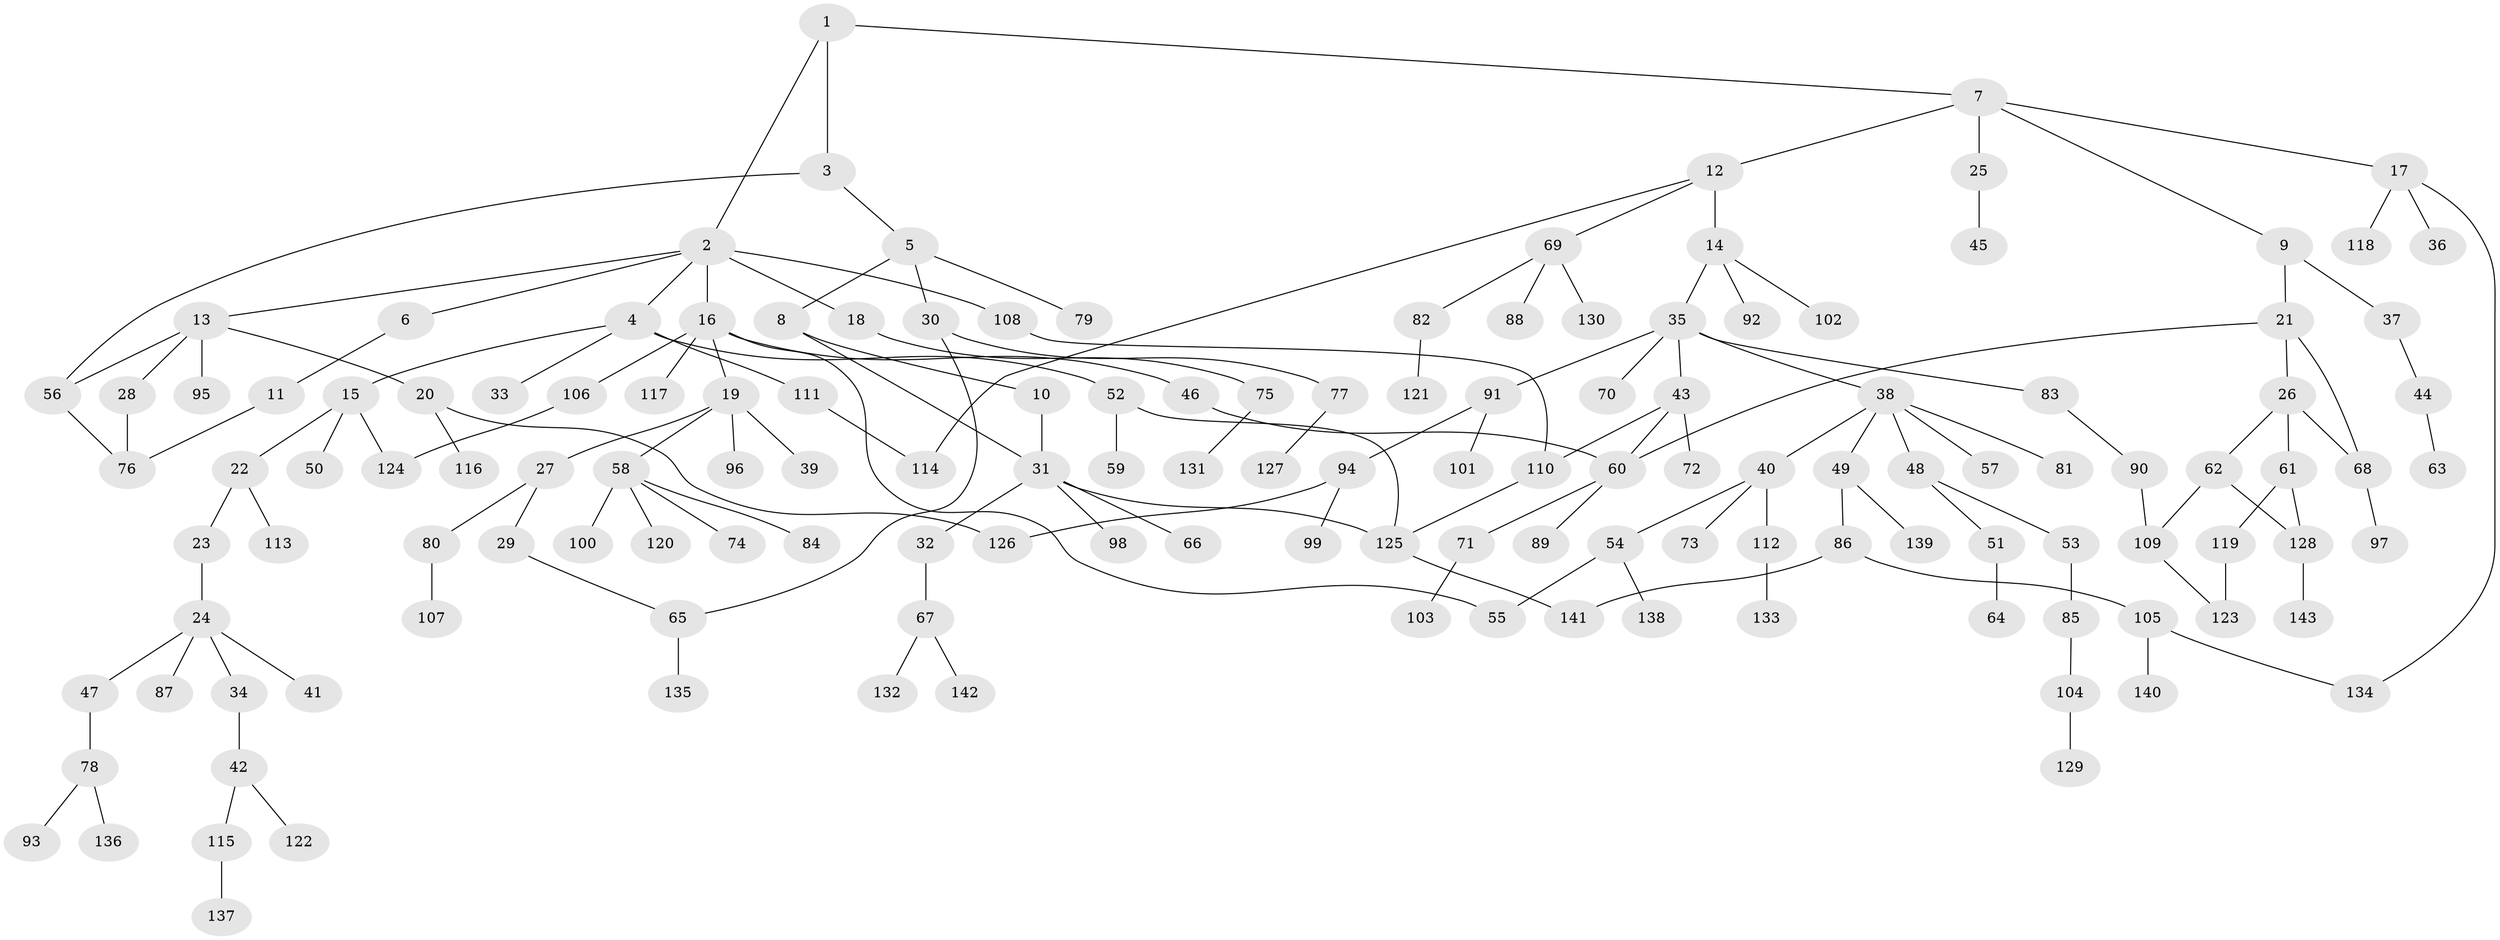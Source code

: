 // coarse degree distribution, {4: 0.08247422680412371, 7: 0.041237113402061855, 6: 0.030927835051546393, 5: 0.05154639175257732, 2: 0.25773195876288657, 3: 0.10309278350515463, 8: 0.010309278350515464, 1: 0.422680412371134}
// Generated by graph-tools (version 1.1) at 2025/51/02/27/25 19:51:37]
// undirected, 143 vertices, 162 edges
graph export_dot {
graph [start="1"]
  node [color=gray90,style=filled];
  1;
  2;
  3;
  4;
  5;
  6;
  7;
  8;
  9;
  10;
  11;
  12;
  13;
  14;
  15;
  16;
  17;
  18;
  19;
  20;
  21;
  22;
  23;
  24;
  25;
  26;
  27;
  28;
  29;
  30;
  31;
  32;
  33;
  34;
  35;
  36;
  37;
  38;
  39;
  40;
  41;
  42;
  43;
  44;
  45;
  46;
  47;
  48;
  49;
  50;
  51;
  52;
  53;
  54;
  55;
  56;
  57;
  58;
  59;
  60;
  61;
  62;
  63;
  64;
  65;
  66;
  67;
  68;
  69;
  70;
  71;
  72;
  73;
  74;
  75;
  76;
  77;
  78;
  79;
  80;
  81;
  82;
  83;
  84;
  85;
  86;
  87;
  88;
  89;
  90;
  91;
  92;
  93;
  94;
  95;
  96;
  97;
  98;
  99;
  100;
  101;
  102;
  103;
  104;
  105;
  106;
  107;
  108;
  109;
  110;
  111;
  112;
  113;
  114;
  115;
  116;
  117;
  118;
  119;
  120;
  121;
  122;
  123;
  124;
  125;
  126;
  127;
  128;
  129;
  130;
  131;
  132;
  133;
  134;
  135;
  136;
  137;
  138;
  139;
  140;
  141;
  142;
  143;
  1 -- 2;
  1 -- 3;
  1 -- 7;
  2 -- 4;
  2 -- 6;
  2 -- 13;
  2 -- 16;
  2 -- 18;
  2 -- 108;
  3 -- 5;
  3 -- 56;
  4 -- 15;
  4 -- 33;
  4 -- 52;
  4 -- 111;
  5 -- 8;
  5 -- 30;
  5 -- 79;
  6 -- 11;
  7 -- 9;
  7 -- 12;
  7 -- 17;
  7 -- 25;
  8 -- 10;
  8 -- 31;
  9 -- 21;
  9 -- 37;
  10 -- 31;
  11 -- 76;
  12 -- 14;
  12 -- 69;
  12 -- 114;
  13 -- 20;
  13 -- 28;
  13 -- 95;
  13 -- 56;
  14 -- 35;
  14 -- 92;
  14 -- 102;
  15 -- 22;
  15 -- 50;
  15 -- 124;
  16 -- 19;
  16 -- 46;
  16 -- 55;
  16 -- 106;
  16 -- 117;
  17 -- 36;
  17 -- 118;
  17 -- 134;
  18 -- 75;
  19 -- 27;
  19 -- 39;
  19 -- 58;
  19 -- 96;
  20 -- 116;
  20 -- 126;
  21 -- 26;
  21 -- 60;
  21 -- 68;
  22 -- 23;
  22 -- 113;
  23 -- 24;
  24 -- 34;
  24 -- 41;
  24 -- 47;
  24 -- 87;
  25 -- 45;
  26 -- 61;
  26 -- 62;
  26 -- 68;
  27 -- 29;
  27 -- 80;
  28 -- 76;
  29 -- 65;
  30 -- 77;
  30 -- 65;
  31 -- 32;
  31 -- 66;
  31 -- 98;
  31 -- 125;
  32 -- 67;
  34 -- 42;
  35 -- 38;
  35 -- 43;
  35 -- 70;
  35 -- 83;
  35 -- 91;
  37 -- 44;
  38 -- 40;
  38 -- 48;
  38 -- 49;
  38 -- 57;
  38 -- 81;
  40 -- 54;
  40 -- 73;
  40 -- 112;
  42 -- 115;
  42 -- 122;
  43 -- 72;
  43 -- 60;
  43 -- 110;
  44 -- 63;
  46 -- 60;
  47 -- 78;
  48 -- 51;
  48 -- 53;
  49 -- 86;
  49 -- 139;
  51 -- 64;
  52 -- 59;
  52 -- 125;
  53 -- 85;
  54 -- 138;
  54 -- 55;
  56 -- 76;
  58 -- 74;
  58 -- 84;
  58 -- 100;
  58 -- 120;
  60 -- 71;
  60 -- 89;
  61 -- 119;
  61 -- 128;
  62 -- 109;
  62 -- 128;
  65 -- 135;
  67 -- 132;
  67 -- 142;
  68 -- 97;
  69 -- 82;
  69 -- 88;
  69 -- 130;
  71 -- 103;
  75 -- 131;
  77 -- 127;
  78 -- 93;
  78 -- 136;
  80 -- 107;
  82 -- 121;
  83 -- 90;
  85 -- 104;
  86 -- 105;
  86 -- 141;
  90 -- 109;
  91 -- 94;
  91 -- 101;
  94 -- 99;
  94 -- 126;
  104 -- 129;
  105 -- 134;
  105 -- 140;
  106 -- 124;
  108 -- 110;
  109 -- 123;
  110 -- 125;
  111 -- 114;
  112 -- 133;
  115 -- 137;
  119 -- 123;
  125 -- 141;
  128 -- 143;
}
